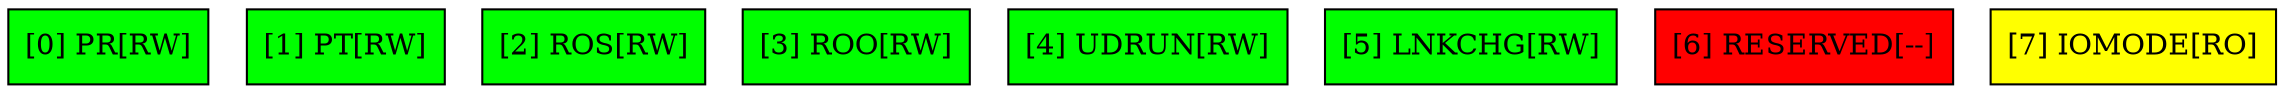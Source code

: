 digraph ISR{
node [shape = "record" 
 style="filled" ];
node0 [ label = "[0] PR[RW]"
 fillcolor = "green"];
node1 [ label = "[1] PT[RW]"
 fillcolor = "green"];
node2 [ label = "[2] ROS[RW]"
 fillcolor = "green"];
node3 [ label = "[3] ROO[RW]"
 fillcolor = "green"];
node4 [ label = "[4] UDRUN[RW]"
 fillcolor = "green"];
node5 [ label = "[5] LNKCHG[RW]"
 fillcolor = "green"];
node6 [ label = "[6] RESERVED[--]"
 fillcolor = "red"];
node7 [ label = "[7] IOMODE[RO]"
 fillcolor = "yellow"];
}